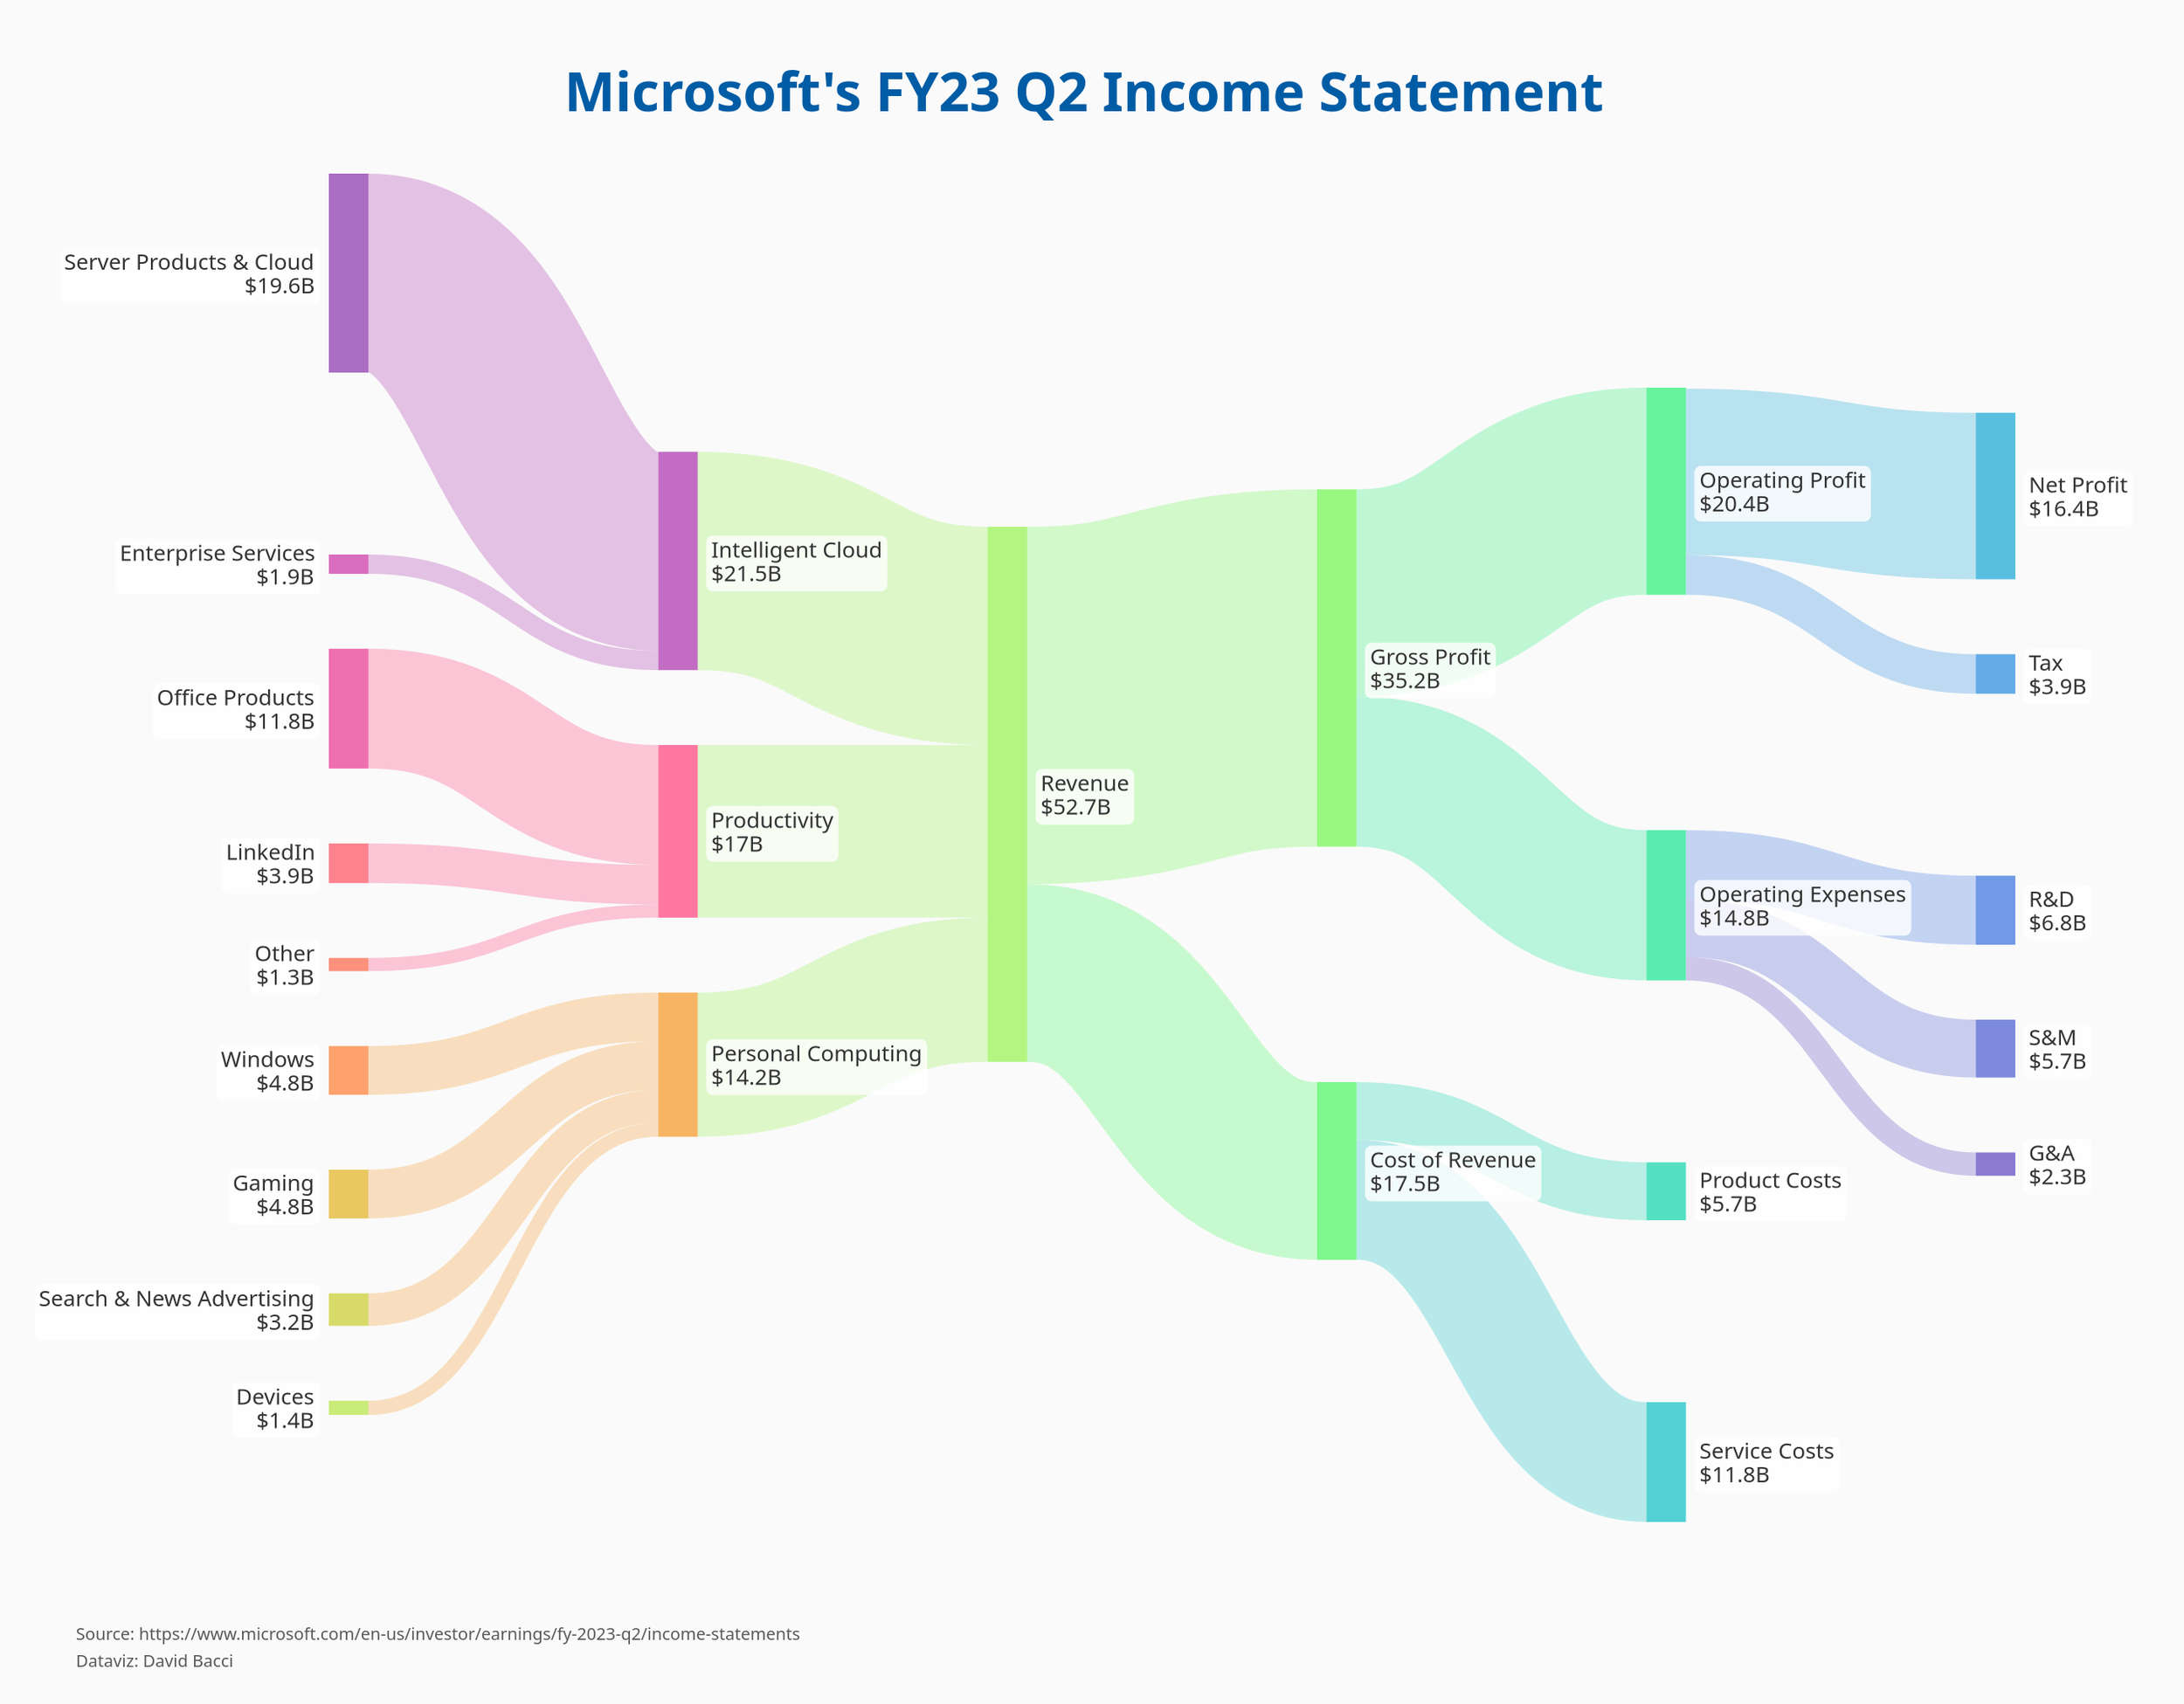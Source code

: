 {
    "$schema": "https://vega.github.io/schema/vega/v5.json",
    "description": "Sankey Chart by David Bacci: https://www.linkedin.com/in/davbacci/",
    "width": 1000,
    "height": 800,
    "padding": {"bottom": 20, "left": 20, "right": 30, "top": 40},
    "title": {
      "text": "Microsoft's FY23 Q2 Income Statement",
      "color": "#005ca5",
      "fontSize": 32,
      "dy": 0,
      "fontWeight": "bold",
      "offset": 30
    },
    "background": "#fafafa",
    "signals": [
      {
        "name": "standardGap",
        "value": 14,
        "description": "Gap as a percentage of full domain"
      },
      {
        "name": "base",
        "value": "center",
        "description": "How to stack(center or zero)"
      }
    ],
    "data": [
      {
        "name": "input",
        "values": [
          {
            "category": "Server Products & Cloud",
            "stack": 1,
            "sort": 1,
            "labels": "left"
          },
          {
            "category": "Enterprise Services",
            "stack": 1,
            "sort": 2,
            "labels": "left",
            "gap": 20
          },
          {
            "category": "Office Products",
            "stack": 1,
            "sort": 3,
            "labels": "left"
          },
          {"category": "LinkedIn", "stack": 1, "sort": 4, "labels": "left"},
          {"category": "Other", "stack": 1, "sort": 5, "labels": "left"},
          {"category": "Windows", "stack": 1, "sort": 6, "labels": "left"},
          {"category": "Gaming", "stack": 1, "sort": 7, "labels": "left"},
          {
            "category": "Search & News Advertising",
            "stack": 1,
            "sort": 8,
            "labels": "left"
          },
          {"category": "Devices", "stack": 1, "sort": 9, "labels": "left"},
          {"category": "Intelligent Cloud", "stack": 2, "sort": 1},
          {"category": "Productivity", "stack": 2, "sort": 2},
          {"category": "Personal Computing", "stack": 2, "sort": 3},
          {"category": "Revenue", "stack": 3},
          {"category": "Gross Profit", "stack": 4, "sort": 1, "gap": 30},
          {"category": "Cost of Revenue", "stack": 4, "sort": 2, "gap": 30},
          {"category": "Operating Profit", "stack": 5, "sort": 1, "gap": 60},
          {"category": "Operating Expenses", "stack": 5, "sort": 2, "gap": 30},
          {"category": "Product Costs", "stack": 5, "sort": 3, "gap": 20},
          {"category": "Service Costs", "stack": 5, "sort": 4, "gap": 20},
          {"category": "Net Profit", "stack": 6, "sort": 1, "gap": 0},
          {"category": "Tax", "stack": 6, "sort": 2, "gap": 0},
          {"category": "R&D", "stack": 6, "sort": 3, "gap": 20},
          {"category": "S&M", "stack": 6, "sort": 4, "gap": 0},
          {"category": "G&A", "stack": 6, "sort": 5, "gap": 0},
          {
            "source": "Server Products & Cloud",
            "destination": "Intelligent Cloud",
            "value": 19.6
          },
          {
            "source": "Enterprise Services",
            "destination": "Intelligent Cloud",
            "value": 1.9
          },
          {
            "source": "Office Products",
            "destination": "Productivity",
            "value": 11.8
          },
          {"source": "LinkedIn", "destination": "Productivity", "value": 3.9},
          {"source": "Other", "destination": "Productivity", "value": 1.3},
          {
            "source": "Windows",
            "destination": "Personal Computing",
            "value": 4.8
          },
          {"source": "Gaming", "destination": "Personal Computing", "value": 4.8},
          {
            "source": "Search & News Advertising",
            "destination": "Personal Computing",
            "value": 3.2
          },
          {
            "source": "Devices",
            "destination": "Personal Computing",
            "value": 1.4
          },
          {
            "source": "Intelligent Cloud",
            "destination": "Revenue",
            "value": 21.5
          },
          {"source": "Productivity", "destination": "Revenue", "value": 17},
          {
            "source": "Personal Computing",
            "destination": "Revenue",
            "value": 14.2
          },
          {"source": "Revenue", "destination": "Gross Profit", "value": 35.2},
          {"source": "Revenue", "destination": "Cost of Revenue", "value": 17.5},
          {
            "source": "Gross Profit",
            "destination": "Operating Profit",
            "value": 20.4
          },
          {
            "source": "Gross Profit",
            "destination": "Operating Expenses",
            "value": 14.8
          },
          {
            "source": "Cost of Revenue",
            "destination": "Product Costs",
            "value": 5.7
          },
          {
            "source": "Cost of Revenue",
            "destination": "Service Costs",
            "value": 11.8
          },
          {
            "source": "Operating Profit",
            "destination": "Net Profit",
            "value": 16.4
          },
          {"source": "Operating Profit", "destination": "Tax", "value": 3.9},
          {"source": "Operating Expenses", "destination": "R&D", "value": 6.8},
          {"source": "Operating Expenses", "destination": "S&M", "value": 5.7},
          {"source": "Operating Expenses", "destination": "G&A", "value": 2.3}
        ]
      },
      {
        "name": "stacks",
        "source": "input",
        "transform": [
          {"type": "filter", "expr": "datum.source != null"},
          {"type": "formula", "as": "end", "expr": "['source','destination']"},
          {
            "type": "formula",
            "as": "name",
            "expr": "[ datum.source,datum.destination]"
          },
          {"type": "project", "fields": ["end", "name", "value"]},
          {"type": "flatten", "fields": ["end", "name"]},
          {
            "type": "lookup",
            "from": "input",
            "key": "category",
            "values": ["stack", "sort", "gap", "labels"],
            "fields": ["name"],
            "as": ["stack", "sort", "gap", "labels"]
          },
          {
            "type": "aggregate",
            "fields": ["value", "stack", "sort", "gap", "labels"],
            "groupby": ["end", "name"],
            "ops": ["sum", "max", "max", "max", "max"],
            "as": ["value", "stack", "sort", "gap", "labels"]
          },
          {
            "type": "aggregate",
            "fields": ["value", "stack", "sort", "gap", "labels"],
            "groupby": ["name"],
            "ops": ["max", "max", "max", "max", "max"],
            "as": ["value", "stack", "sort", "gap", "labels"]
          },
          {"type": "formula", "as": "gap", "expr": "datum.gap?datum.gap:0"}
        ]
      },
      {
        "name": "maxValue",
        "source": ["stacks"],
        "transform": [
          {
            "type": "aggregate",
            "fields": ["value"],
            "groupby": ["stack"],
            "ops": ["sum"],
            "as": ["value"]
          },
          {
            "type": "aggregate",
            "fields": ["value"],
            "ops": ["max"],
            "as": ["value"]
          }
        ]
      },
      {
        "name": "plottedStacks",
        "source": ["stacks"],
        "transform": [
          {
            "type": "formula",
            "as": "spacer",
            "expr": " (data('maxValue')[0].value/100)*(standardGap+datum.gap)"
          },
          {"type": "formula", "as": "type", "expr": "['data','spacer']"},
          {
            "type": "formula",
            "as": "spacedValue",
            "expr": "[datum.value,datum.spacer]"
          },
          {"type": "flatten", "fields": ["type", "spacedValue"]},
          {
            "type": "stack",
            "groupby": ["stack"],
            "sort": {"field": "sort", "order": "descending"},
            "field": "spacedValue",
            "offset": {"signal": "base"}
          },
          {"type": "formula", "expr": "((datum.value)/2)+datum.y0", "as": "yc"}
        ]
      },
      {
        "name": "finalTable",
        "source": ["plottedStacks"],
        "transform": [{"type": "filter", "expr": "datum.type == 'data'"}]
      },
      {
        "name": "linkTable",
        "source": ["input"],
        "transform": [
          {"type": "filter", "expr": "datum.source != null"},
          {
            "type": "lookup",
            "from": "finalTable",
            "key": "name",
            "values": ["y0", "y1", "stack", "sort"],
            "fields": ["source"],
            "as": ["sourceStacky0", "sourceStacky1", "sourceStack", "sourceSort"]
          },
          {
            "type": "lookup",
            "from": "finalTable",
            "key": "name",
            "values": ["y0", "y1", "stack", "sort"],
            "fields": ["destination"],
            "as": [
              "destinationStacky0",
              "destinationStacky1",
              "destinationStack",
              "destinationSort"
            ]
          },
          {
            "type": "stack",
            "groupby": ["source"],
            "sort": {"field": "destinationSort", "order": "descending"},
            "field": "value",
            "offset": "zero",
            "as": ["syi0", "syi1"]
          },
          {
            "type": "formula",
            "expr": "datum.syi0+datum.sourceStacky0",
            "as": "sy0"
          },
          {"type": "formula", "expr": "datum.sy0+datum.value", "as": "sy1"},
          {
            "type": "stack",
            "groupby": ["destination"],
            "sort": {"field": "sourceSort", "order": "descending"},
            "field": "value",
            "offset": "zero",
            "as": ["dyi0", "dyi1"]
          },
          {
            "type": "formula",
            "expr": "datum.dyi0+datum.destinationStacky0",
            "as": "dy0"
          },
          {"type": "formula", "expr": "datum.dy0+datum.value", "as": "dy1"},
          {"type": "formula", "expr": "((datum.value)/2)+datum.sy0", "as": "syc"},
          {"type": "formula", "expr": "((datum.value)/2)+datum.dy0", "as": "dyc"},
          {
            "type": "linkpath",
            "orient": "horizontal",
            "shape": "diagonal",
            "sourceY": {"expr": "scale('y', datum.syc)"},
            "sourceX": {
              "expr": "scale('x', toNumber(  datum.sourceStack))+ bandwidth('x')"
            },
            "targetY": {"expr": "scale('y', datum.dyc)"},
            "targetX": {"expr": "scale('x', datum.destinationStack)"}
          },
          {
            "type": "formula",
            "expr": "range('y')[0]-scale('y', datum.value)",
            "as": "strokeWidth"
          }
        ]
      }
    ],
    "scales": [
      {
        "name": "x",
        "type": "band",
        "range": "width",
        "domain": {"data": "finalTable", "field": "stack"},
        "paddingInner": 0.88
      },
      {
        "name": "y",
        "type": "linear",
        "range": "height",
        "domain": {"data": "finalTable", "field": "y1"},
        "reverse": false
      },
      {
        "name": "color",
        "type": "ordinal",
        "range": {"scheme": "rainbow"},
        "domain": {"data": "stacks", "field": "name"}
      }
    ],
    "marks": [
      {
        "type": "rect",
        "from": {"data": "finalTable"},
        "encode": {
          "update": {
            "x": {"scale": "x", "field": "stack"},
            "width": {"scale": "x", "band": 1},
            "y": {"scale": "y", "field": "y0"},
            "y2": {"scale": "y", "field": "y1"},
            "fill": {"scale": "color", "field": "name"},
            "fillOpacity": {"value": 0.75},
            "strokeWidth": {"value": 0},
            "stroke": {"scale": "color", "field": "name"}
          },
          "hover": {
            "tooltip": {
              "signal": "{'Name':datum.name, 'Value':format(datum.value, '$') + 'B'}"
            },
            "fillOpacity": {"value": 1}
          }
        }
      },
      {
        "type": "path",
        "name": "links",
        "from": {"data": "linkTable"},
        "clip": true,
        "encode": {
          "update": {
            "strokeWidth": {"field": "strokeWidth"},
            "path": {"field": "path"},
            "strokeOpacity": {"signal": "0.3"},
            "stroke": {"field": "destination", "scale": "color"}
          },
          "hover": {
            "strokeOpacity": {"value": 1},
            "tooltip": {
              "signal": "{'Source':datum.source,'Destination':datum.destination, 'Value':format(datum.value, '$') + 'B'}"
            }
          }
        }
      },
      {
        "type": "group",
        "name": "labelText",
        "zindex": 1,
        "from": {
          "facet": {
            "data": "finalTable",
            "name": "labelFacet",
            "groupby": ["name", "stack", "yc", "value", "labels"]
          }
        },
        "clip": false,
        "encode": {
          "update": {
            "strokeWidth": {"value": 1},
            "stroke": {"value": "red"},
            "x": {
              "signal": "datum.labels=='left'?scale('x', datum.stack)-8 : scale('x', datum.stack) + (bandwidth('x')) +8"
            },
            "yc": {"scale": "y", "signal": "datum.yc"},
            "width": {"signal": "0"},
            "height": {"signal": "0"},
            "fillOpacity": {"signal": "0.1"}
          }
        },
        "marks": [
          {
            "type": "text",
            "name": "heading",
            "from": {"data": "labelFacet"},
            "encode": {
              "update": {
                "x": {"value": 0},
                "y": {"value": -2},
                "text": {"field": "name"},
                "align": {"signal": "datum.labels=='left'?'right':'left'"},
                "fontWeight": {"value": "normal"}
              }
            }
          },
          {
            "type": "text",
            "name": "amount",
            "from": {"data": "labelFacet"},
            "encode": {
              "update": {
                "x": {"value": 0},
                "y": {"value": 12},
                "text": {"signal": " format(datum.value, '$') + 'B'"},
                "align": {"signal": "datum.labels=='left'?'right':'left'"}
              }
            }
          }
        ]
      },
      {
        "type": "rect",
        "from": {"data": "labelText"},
        "encode": {
          "update": {
            "x": {"field": "bounds.x1", "offset": -2},
            "x2": {"field": "bounds.x2", "offset": 2},
            "y": {"field": "bounds.y1", "offset": -2},
            "y2": {"field": "bounds.y2", "offset": 2},
            "fill": {"value": "white"},
            "opacity": {"value": 0.8},
            "cornerRadius": {"value": 4}
          }
        }
      },
      {
        "type": "text",
        "data": [{}],
        "encode": {
          "update": {
            "text": {
              "value": [
                "Source: https://www.microsoft.com/en-us/investor/earnings/fy-2023-q2/income-statements",
                "Dataviz: David Bacci"
              ]
            },
            "align": {"value": "left"},
            "lineHeight": {"value": 16},
            "fill": {"value": "#595959"},
            "x": {"signal": "-150"},
            "y": {"signal": "height +70"},
            "fontSize": {"value": 10}
          }
        }
      }
    ],
    "config": {
      "view": {"stroke": "transparent"},
      "text": {"fontSize": 13, "fill": "#333333"}
    }
  }